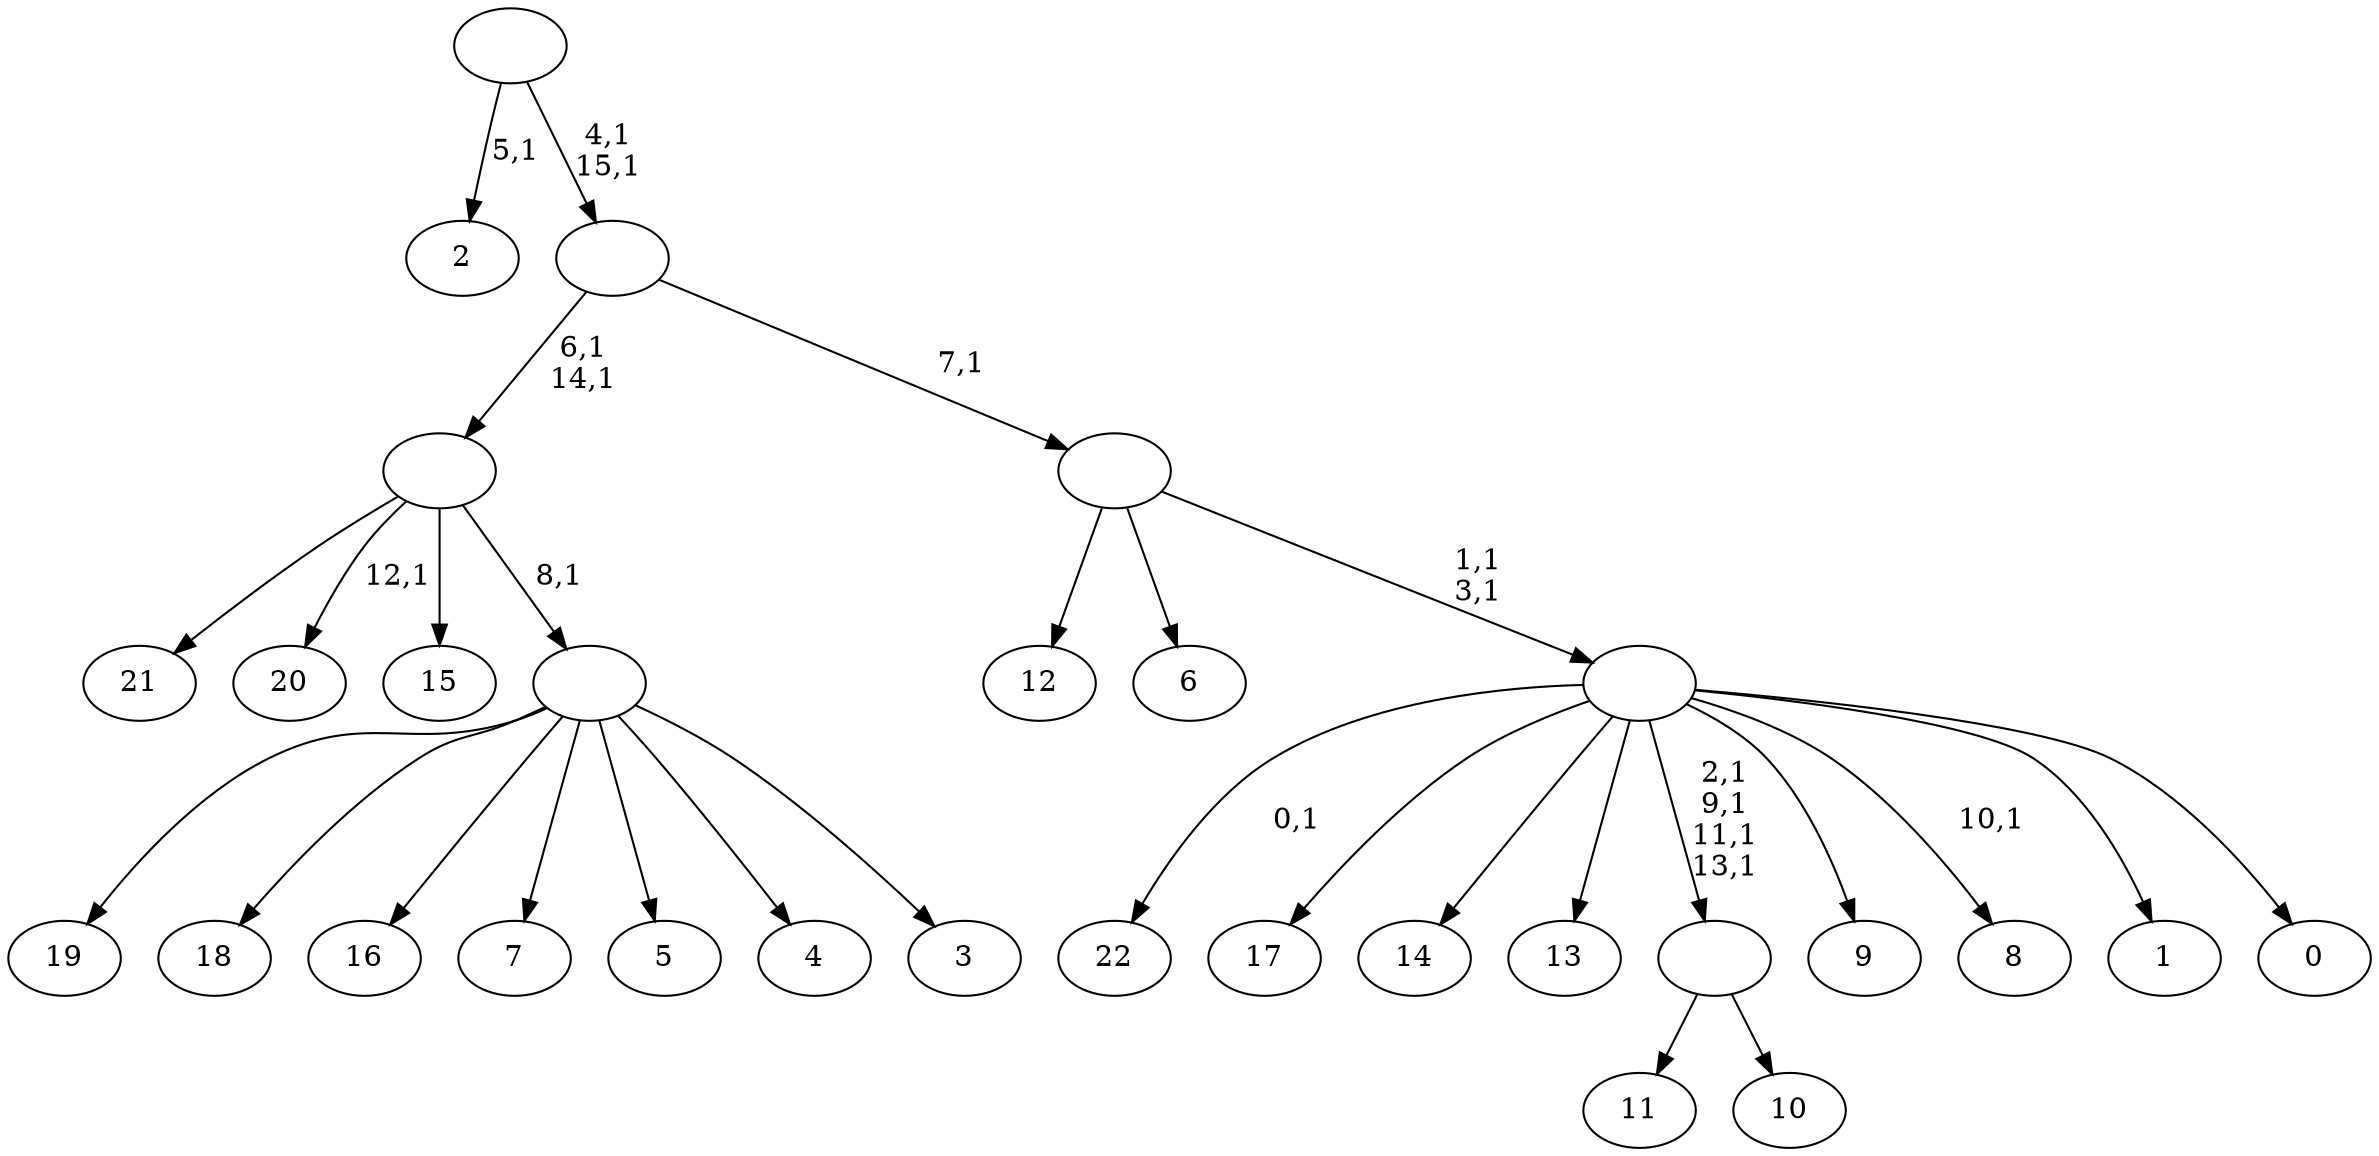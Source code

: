 digraph T {
	39 [label="22"]
	37 [label="21"]
	36 [label="20"]
	34 [label="19"]
	33 [label="18"]
	32 [label="17"]
	31 [label="16"]
	30 [label="15"]
	29 [label="14"]
	28 [label="13"]
	27 [label="12"]
	26 [label="11"]
	25 [label="10"]
	24 [label=""]
	20 [label="9"]
	19 [label="8"]
	17 [label="7"]
	16 [label="6"]
	15 [label="5"]
	14 [label="4"]
	13 [label="3"]
	12 [label=""]
	11 [label=""]
	9 [label="2"]
	7 [label="1"]
	6 [label="0"]
	5 [label=""]
	3 [label=""]
	2 [label=""]
	0 [label=""]
	24 -> 26 [label=""]
	24 -> 25 [label=""]
	12 -> 34 [label=""]
	12 -> 33 [label=""]
	12 -> 31 [label=""]
	12 -> 17 [label=""]
	12 -> 15 [label=""]
	12 -> 14 [label=""]
	12 -> 13 [label=""]
	11 -> 36 [label="12,1"]
	11 -> 37 [label=""]
	11 -> 30 [label=""]
	11 -> 12 [label="8,1"]
	5 -> 19 [label="10,1"]
	5 -> 24 [label="2,1\n9,1\n11,1\n13,1"]
	5 -> 39 [label="0,1"]
	5 -> 32 [label=""]
	5 -> 29 [label=""]
	5 -> 28 [label=""]
	5 -> 20 [label=""]
	5 -> 7 [label=""]
	5 -> 6 [label=""]
	3 -> 5 [label="1,1\n3,1"]
	3 -> 27 [label=""]
	3 -> 16 [label=""]
	2 -> 11 [label="6,1\n14,1"]
	2 -> 3 [label="7,1"]
	0 -> 2 [label="4,1\n15,1"]
	0 -> 9 [label="5,1"]
}
